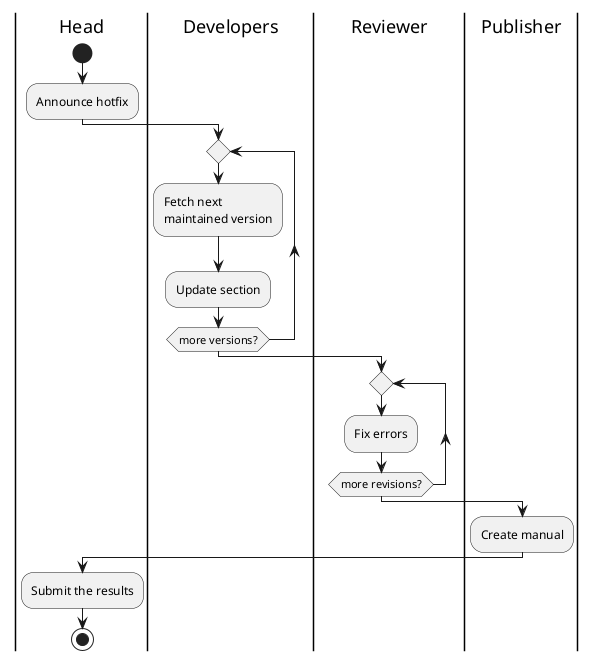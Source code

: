 @startuml
|Head|
start
:Announce hotfix;
|Developers|
repeat
  :Fetch next\nmaintained version;
  :Update section;
repeat while (more versions?)
|Reviewer|
repeat
  :Fix errors;
repeat while (more revisions?)
|Publisher|
:Create manual;
|Head|
:Submit the results;
stop
@enduml